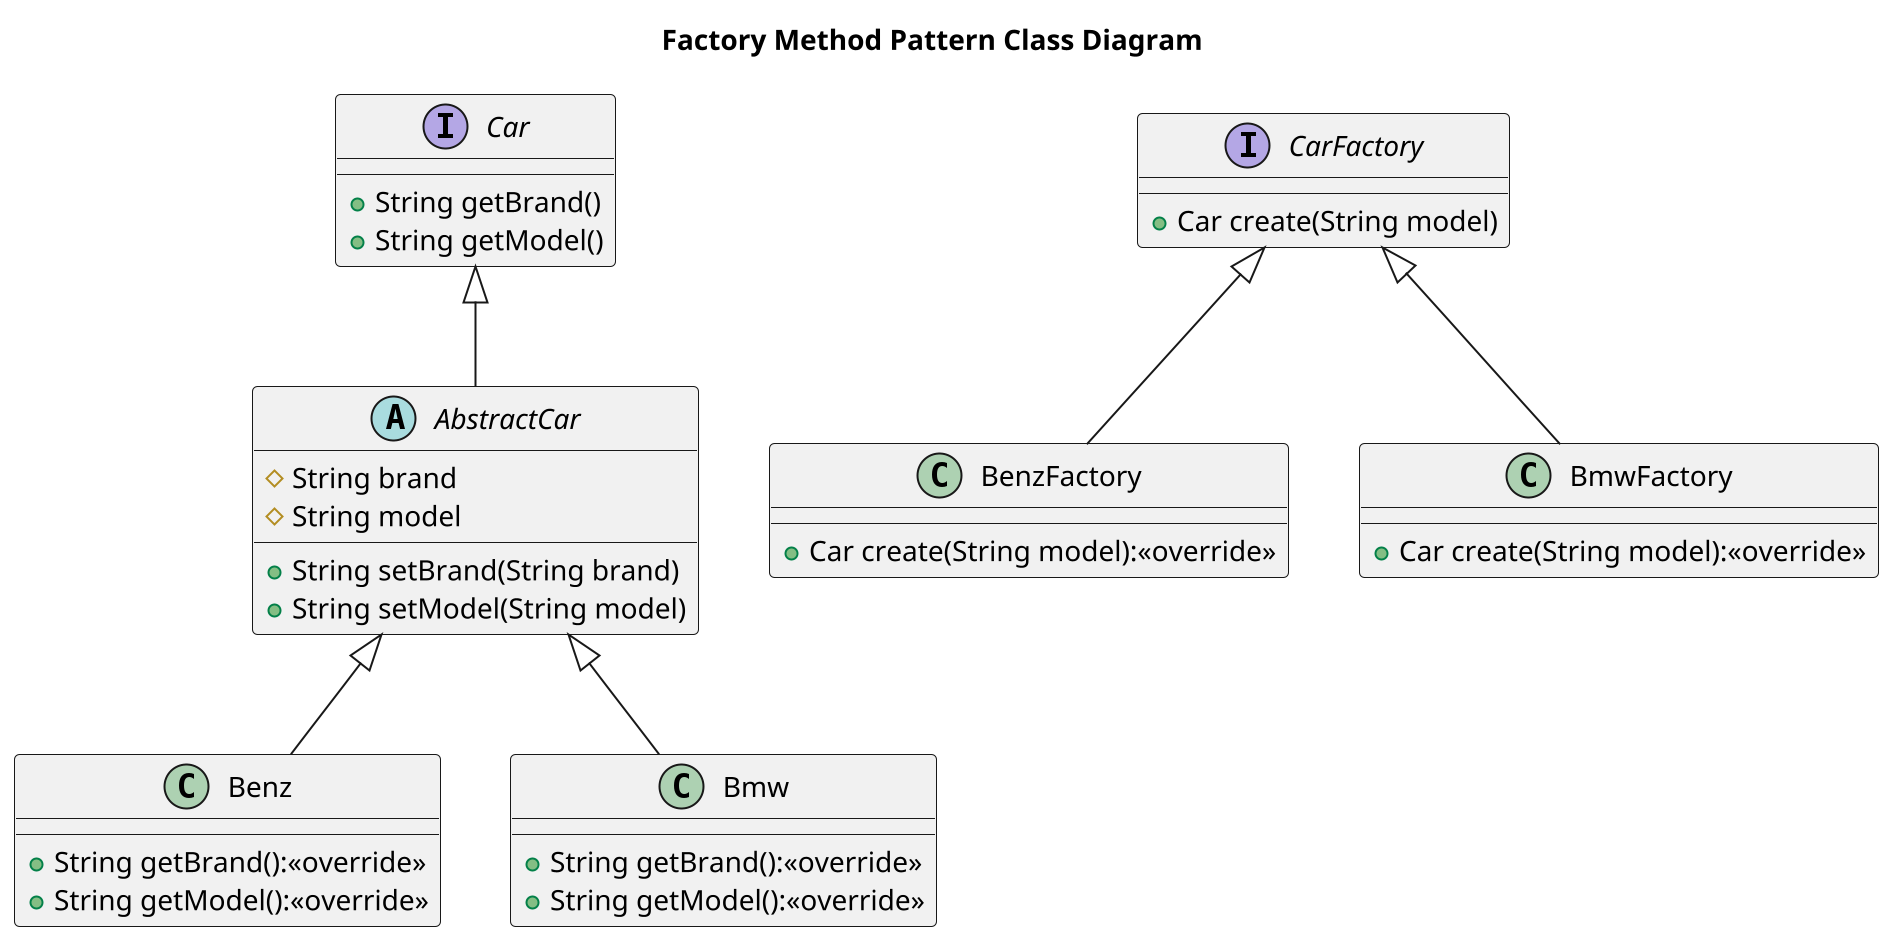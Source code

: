 @startuml Factory Method Pattern Class Diagram
skinparam defaultFontName D2Coding

scale 2
title Factory Method Pattern Class Diagram

interface Car {
  +String getBrand()
  +String getModel()
}
abstract class AbstractCar {
  #String brand
  #String model
  +String setBrand(String brand)
  +String setModel(String model)
}
class Benz {
  +String getBrand():<<override>>
  +String getModel():<<override>>
}
class Bmw {
  +String getBrand():<<override>>
  +String getModel():<<override>>
}

interface CarFactory {
  +Car create(String model)
}

class BenzFactory {
  +Car create(String model):<<override>>
}

class BmwFactory {
  +Car create(String model):<<override>>
}

Car <|-- AbstractCar
AbstractCar <|-- Benz
AbstractCar <|-- Bmw

CarFactory <|-- BenzFactory
CarFactory <|-- BmwFactory

@enduml
